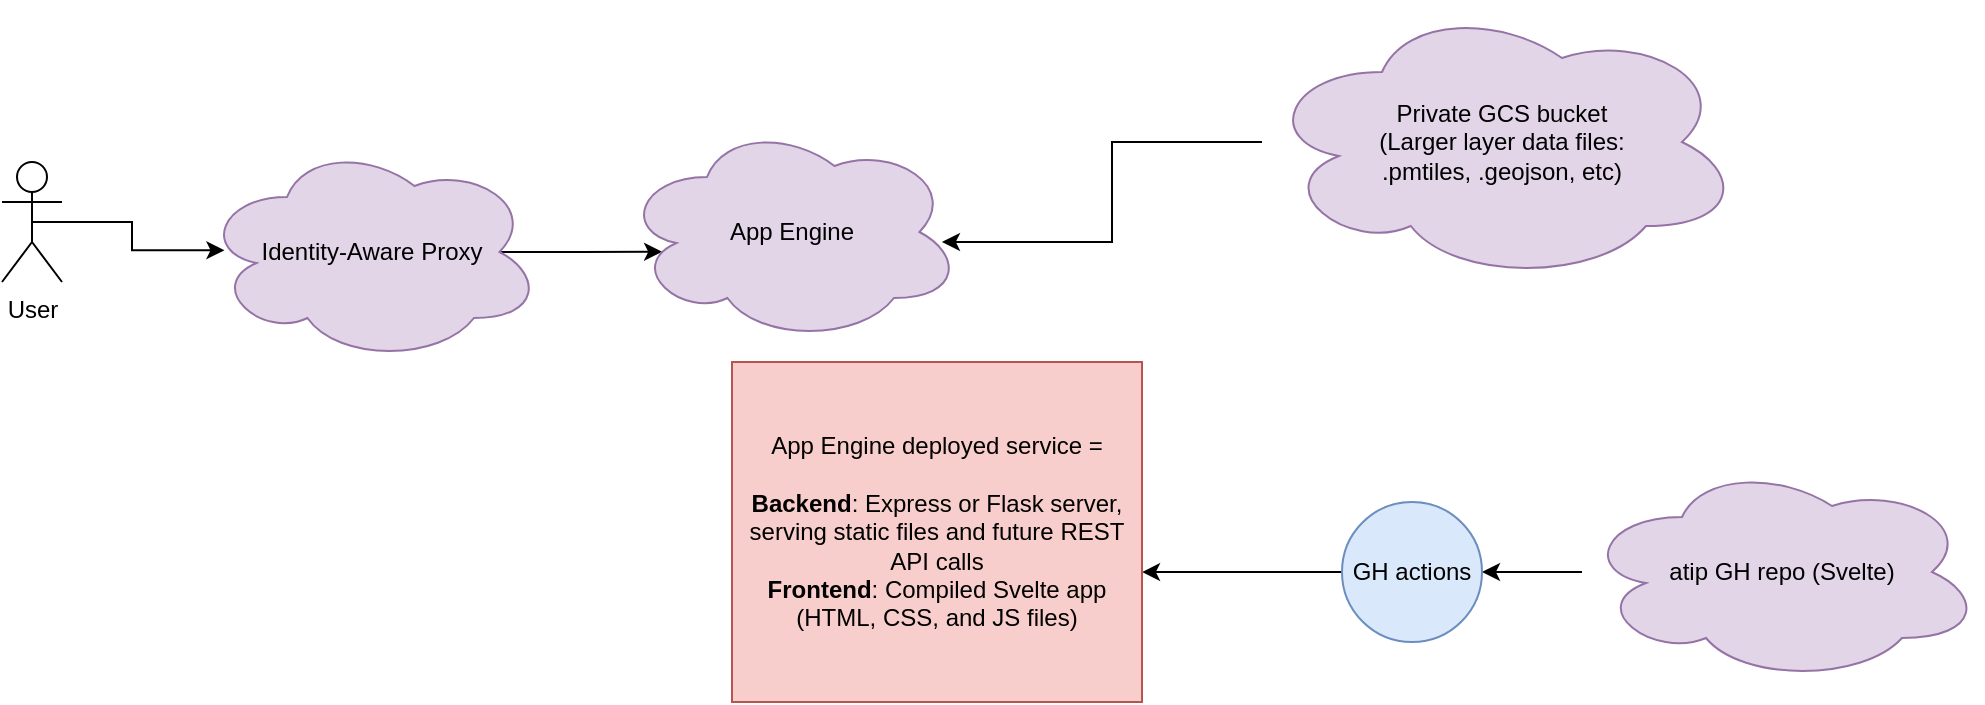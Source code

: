 <mxfile version="21.6.7" type="device">
  <diagram name="Page-1" id="UUytPAGVN2ev72YduaS3">
    <mxGraphModel dx="2034" dy="-173" grid="1" gridSize="10" guides="1" tooltips="1" connect="1" arrows="1" fold="1" page="1" pageScale="1" pageWidth="300" pageHeight="300" math="0" shadow="0">
      <root>
        <mxCell id="0" />
        <mxCell id="1" parent="0" />
        <mxCell id="TjFygDTn7_1m40md8oT8-22" style="edgeStyle=orthogonalEdgeStyle;rounded=0;orthogonalLoop=1;jettySize=auto;html=1;exitX=0.5;exitY=1;exitDx=0;exitDy=0;exitPerimeter=0;entryX=0.956;entryY=0.569;entryDx=0;entryDy=0;entryPerimeter=0;" parent="1" edge="1">
          <mxGeometry relative="1" as="geometry">
            <Array as="points">
              <mxPoint x="610" y="470" />
              <mxPoint x="410" y="470" />
              <mxPoint x="410" y="555" />
            </Array>
            <mxPoint x="267.46" y="585.35" as="targetPoint" />
          </mxGeometry>
        </mxCell>
        <mxCell id="TjFygDTn7_1m40md8oT8-27" style="edgeStyle=orthogonalEdgeStyle;rounded=0;orthogonalLoop=1;jettySize=auto;html=1;" parent="1" source="TjFygDTn7_1m40md8oT8-24" target="TjFygDTn7_1m40md8oT8-26" edge="1">
          <mxGeometry relative="1" as="geometry" />
        </mxCell>
        <mxCell id="TjFygDTn7_1m40md8oT8-24" value="atip GH repo (Svelte)" style="ellipse;shape=cloud;whiteSpace=wrap;html=1;fillColor=#e1d5e7;strokeColor=#9673a6;" parent="1" vertex="1">
          <mxGeometry x="320" y="1240" width="200" height="110" as="geometry" />
        </mxCell>
        <mxCell id="bU95psXrEIAOus6I4LGN-11" style="edgeStyle=orthogonalEdgeStyle;rounded=0;orthogonalLoop=1;jettySize=auto;html=1;entryX=1;entryY=0.618;entryDx=0;entryDy=0;entryPerimeter=0;" parent="1" source="TjFygDTn7_1m40md8oT8-26" target="bU95psXrEIAOus6I4LGN-7" edge="1">
          <mxGeometry relative="1" as="geometry" />
        </mxCell>
        <mxCell id="TjFygDTn7_1m40md8oT8-26" value="GH actions" style="ellipse;whiteSpace=wrap;html=1;aspect=fixed;fillColor=#dae8fc;strokeColor=#6c8ebf;" parent="1" vertex="1">
          <mxGeometry x="200" y="1260" width="70" height="70" as="geometry" />
        </mxCell>
        <mxCell id="bU95psXrEIAOus6I4LGN-8" style="edgeStyle=orthogonalEdgeStyle;rounded=0;orthogonalLoop=1;jettySize=auto;html=1;exitX=0.5;exitY=0.5;exitDx=0;exitDy=0;exitPerimeter=0;entryX=0.066;entryY=0.492;entryDx=0;entryDy=0;entryPerimeter=0;" parent="1" source="TjFygDTn7_1m40md8oT8-36" target="bU95psXrEIAOus6I4LGN-3" edge="1">
          <mxGeometry relative="1" as="geometry" />
        </mxCell>
        <mxCell id="TjFygDTn7_1m40md8oT8-36" value="User" style="shape=umlActor;verticalLabelPosition=bottom;verticalAlign=top;html=1;outlineConnect=0;" parent="1" vertex="1">
          <mxGeometry x="-470" y="1090" width="30" height="60" as="geometry" />
        </mxCell>
        <mxCell id="bU95psXrEIAOus6I4LGN-9" style="edgeStyle=orthogonalEdgeStyle;rounded=0;orthogonalLoop=1;jettySize=auto;html=1;exitX=0.875;exitY=0.5;exitDx=0;exitDy=0;exitPerimeter=0;entryX=0.118;entryY=0.59;entryDx=0;entryDy=0;entryPerimeter=0;" parent="1" source="bU95psXrEIAOus6I4LGN-3" target="bU95psXrEIAOus6I4LGN-4" edge="1">
          <mxGeometry relative="1" as="geometry" />
        </mxCell>
        <mxCell id="bU95psXrEIAOus6I4LGN-3" value="Identity-Aware Proxy" style="ellipse;shape=cloud;whiteSpace=wrap;html=1;fillColor=#e1d5e7;strokeColor=#9673a6;" parent="1" vertex="1">
          <mxGeometry x="-370" y="1080" width="170" height="110" as="geometry" />
        </mxCell>
        <mxCell id="bU95psXrEIAOus6I4LGN-4" value="App Engine" style="ellipse;shape=cloud;whiteSpace=wrap;html=1;fillColor=#e1d5e7;strokeColor=#9673a6;" parent="1" vertex="1">
          <mxGeometry x="-160" y="1070" width="170" height="110" as="geometry" />
        </mxCell>
        <mxCell id="bU95psXrEIAOus6I4LGN-10" style="edgeStyle=orthogonalEdgeStyle;rounded=0;orthogonalLoop=1;jettySize=auto;html=1;entryX=0.941;entryY=0.545;entryDx=0;entryDy=0;entryPerimeter=0;" parent="1" source="bU95psXrEIAOus6I4LGN-5" target="bU95psXrEIAOus6I4LGN-4" edge="1">
          <mxGeometry relative="1" as="geometry" />
        </mxCell>
        <mxCell id="bU95psXrEIAOus6I4LGN-5" value="&lt;div&gt;Private GCS bucket&lt;/div&gt;&lt;div&gt;(Larger layer data files:&lt;/div&gt;&lt;div&gt;.pmtiles, .geojson, etc)&lt;br&gt;&lt;/div&gt;" style="ellipse;shape=cloud;whiteSpace=wrap;html=1;fillColor=#e1d5e7;strokeColor=#9673a6;" parent="1" vertex="1">
          <mxGeometry x="160" y="1010" width="240" height="140" as="geometry" />
        </mxCell>
        <mxCell id="bU95psXrEIAOus6I4LGN-7" value="&lt;div&gt;App Engine deployed service =&lt;br&gt;&lt;/div&gt;&lt;div&gt;&lt;br&gt;&lt;/div&gt;&lt;div&gt;&lt;b&gt;Backend&lt;/b&gt;: Express or Flask server, serving static files and future REST API calls&lt;/div&gt;&lt;div&gt;&lt;b&gt;Frontend&lt;/b&gt;: Compiled Svelte app (HTML, CSS, and JS files)&lt;br&gt;&lt;/div&gt;" style="shape=note;whiteSpace=wrap;html=1;backgroundOutline=1;darkOpacity=0.05;fillColor=#f8cecc;strokeColor=#b85450;size=0;" parent="1" vertex="1">
          <mxGeometry x="-105" y="1190" width="205" height="170" as="geometry" />
        </mxCell>
      </root>
    </mxGraphModel>
  </diagram>
</mxfile>
